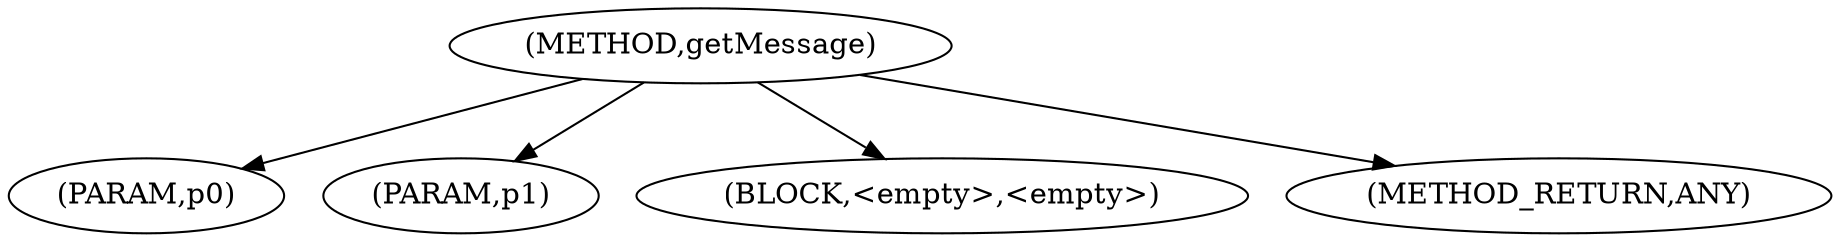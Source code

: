digraph "getMessage" {  
"1709" [label = <(METHOD,getMessage)> ]
"1710" [label = <(PARAM,p0)> ]
"1711" [label = <(PARAM,p1)> ]
"1712" [label = <(BLOCK,&lt;empty&gt;,&lt;empty&gt;)> ]
"1713" [label = <(METHOD_RETURN,ANY)> ]
  "1709" -> "1710" 
  "1709" -> "1711" 
  "1709" -> "1712" 
  "1709" -> "1713" 
}
